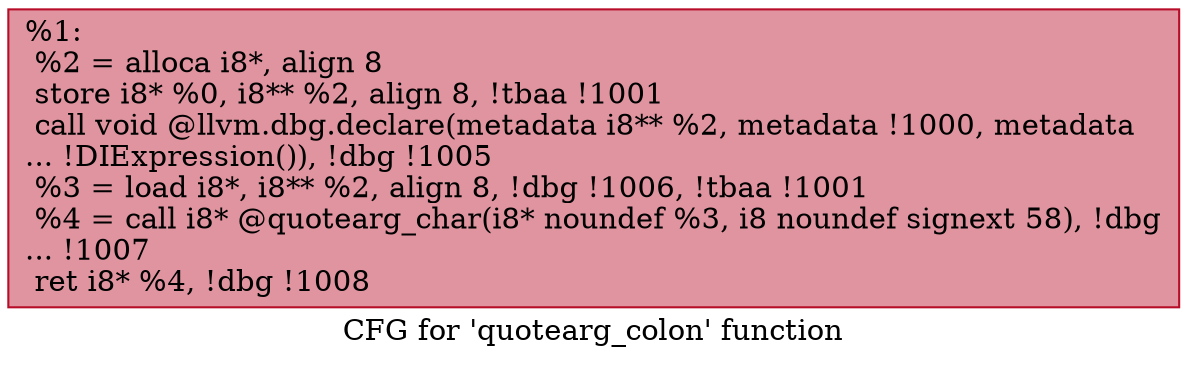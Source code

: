 digraph "CFG for 'quotearg_colon' function" {
	label="CFG for 'quotearg_colon' function";

	Node0x2305d50 [shape=record,color="#b70d28ff", style=filled, fillcolor="#b70d2870",label="{%1:\l  %2 = alloca i8*, align 8\l  store i8* %0, i8** %2, align 8, !tbaa !1001\l  call void @llvm.dbg.declare(metadata i8** %2, metadata !1000, metadata\l... !DIExpression()), !dbg !1005\l  %3 = load i8*, i8** %2, align 8, !dbg !1006, !tbaa !1001\l  %4 = call i8* @quotearg_char(i8* noundef %3, i8 noundef signext 58), !dbg\l... !1007\l  ret i8* %4, !dbg !1008\l}"];
}
